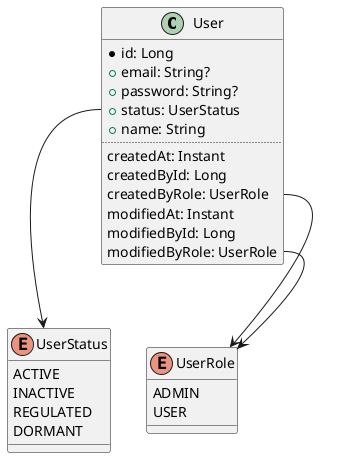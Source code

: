 @startuml
'https://plantuml.com/class-diagram

class User {
  *id: Long
  +email: String?
  +password: String?
  +status: UserStatus
  +name: String
  ..
  createdAt: Instant
  createdById: Long
  createdByRole: UserRole
  modifiedAt: Instant
  modifiedById: Long
  modifiedByRole: UserRole
}

enum UserStatus {
  ACTIVE
  INACTIVE
  REGULATED
  DORMANT
}

enum UserRole {
  ADMIN
  USER
}

User::status --> UserStatus
User::createdByRole --> UserRole
User::modifiedByRole --> UserRole

@enduml
